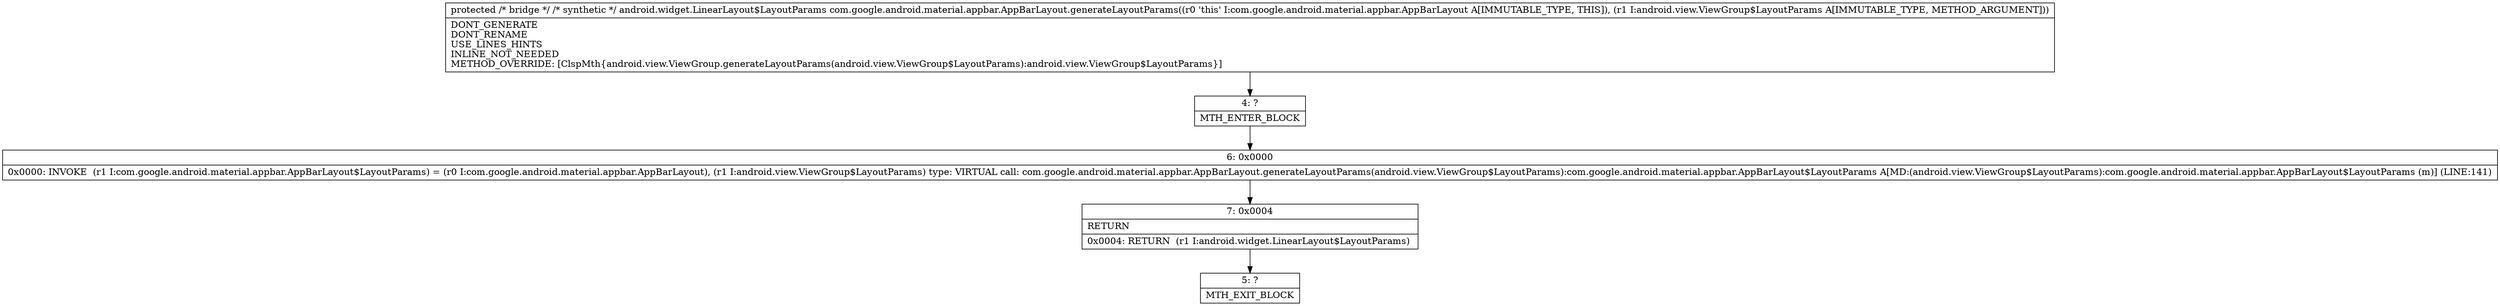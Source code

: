 digraph "CFG forcom.google.android.material.appbar.AppBarLayout.generateLayoutParams(Landroid\/view\/ViewGroup$LayoutParams;)Landroid\/widget\/LinearLayout$LayoutParams;" {
Node_4 [shape=record,label="{4\:\ ?|MTH_ENTER_BLOCK\l}"];
Node_6 [shape=record,label="{6\:\ 0x0000|0x0000: INVOKE  (r1 I:com.google.android.material.appbar.AppBarLayout$LayoutParams) = (r0 I:com.google.android.material.appbar.AppBarLayout), (r1 I:android.view.ViewGroup$LayoutParams) type: VIRTUAL call: com.google.android.material.appbar.AppBarLayout.generateLayoutParams(android.view.ViewGroup$LayoutParams):com.google.android.material.appbar.AppBarLayout$LayoutParams A[MD:(android.view.ViewGroup$LayoutParams):com.google.android.material.appbar.AppBarLayout$LayoutParams (m)] (LINE:141)\l}"];
Node_7 [shape=record,label="{7\:\ 0x0004|RETURN\l|0x0004: RETURN  (r1 I:android.widget.LinearLayout$LayoutParams) \l}"];
Node_5 [shape=record,label="{5\:\ ?|MTH_EXIT_BLOCK\l}"];
MethodNode[shape=record,label="{protected \/* bridge *\/ \/* synthetic *\/ android.widget.LinearLayout$LayoutParams com.google.android.material.appbar.AppBarLayout.generateLayoutParams((r0 'this' I:com.google.android.material.appbar.AppBarLayout A[IMMUTABLE_TYPE, THIS]), (r1 I:android.view.ViewGroup$LayoutParams A[IMMUTABLE_TYPE, METHOD_ARGUMENT]))  | DONT_GENERATE\lDONT_RENAME\lUSE_LINES_HINTS\lINLINE_NOT_NEEDED\lMETHOD_OVERRIDE: [ClspMth\{android.view.ViewGroup.generateLayoutParams(android.view.ViewGroup$LayoutParams):android.view.ViewGroup$LayoutParams\}]\l}"];
MethodNode -> Node_4;Node_4 -> Node_6;
Node_6 -> Node_7;
Node_7 -> Node_5;
}

